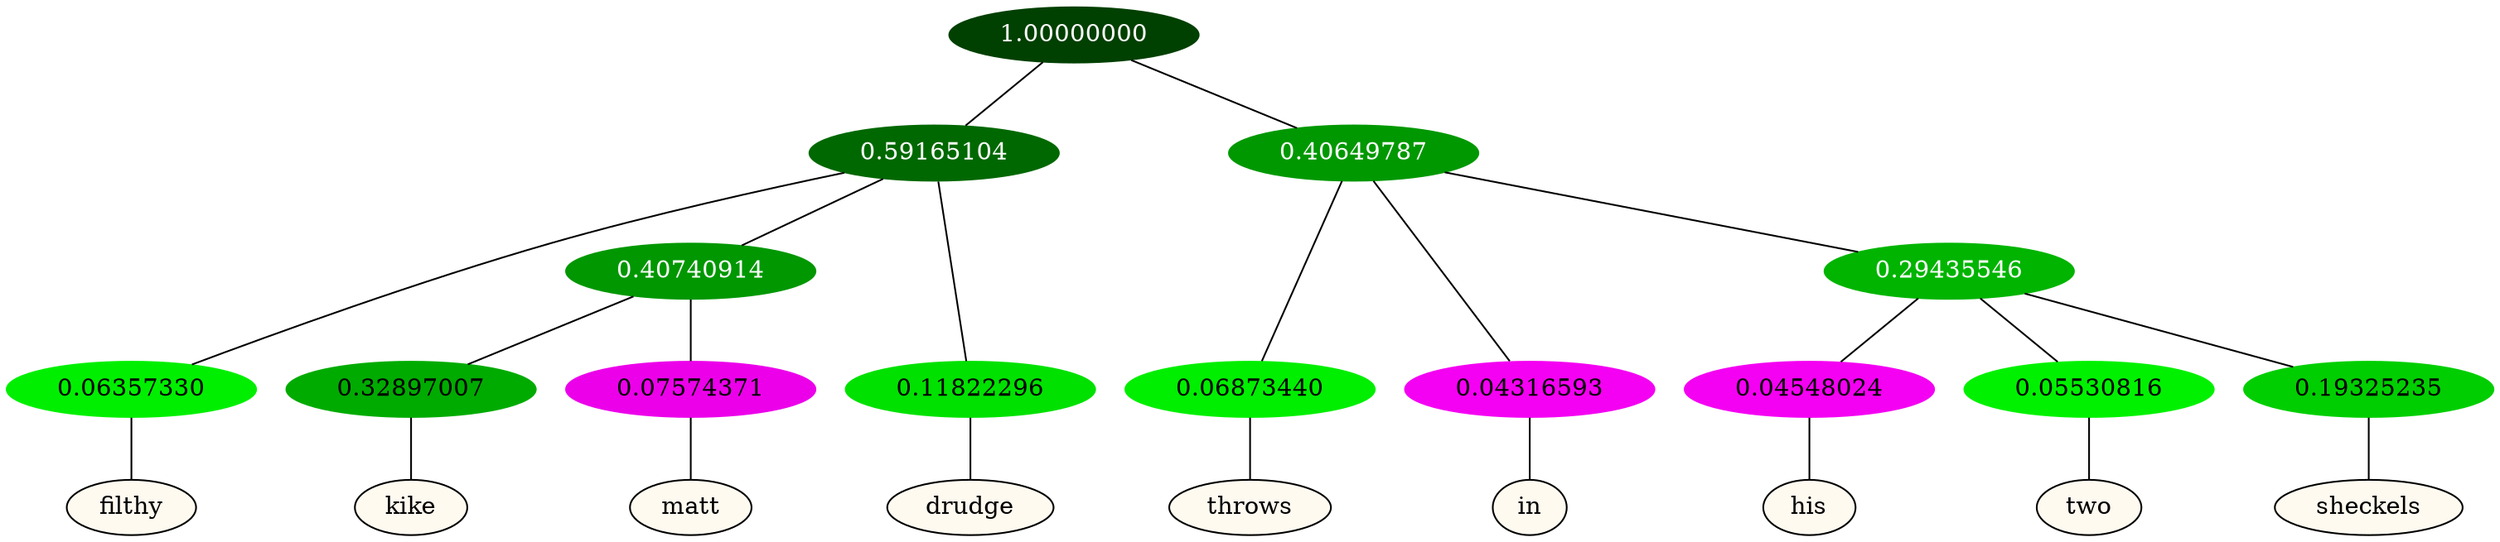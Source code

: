 graph {
	node [format=png height=0.15 nodesep=0.001 ordering=out overlap=prism overlap_scaling=0.01 ranksep=0.001 ratio=0.2 style=filled width=0.15]
	{
		rank=same
		a_w_3 [label=filthy color=black fillcolor=floralwhite style="filled,solid"]
		a_w_9 [label=kike color=black fillcolor=floralwhite style="filled,solid"]
		a_w_10 [label=matt color=black fillcolor=floralwhite style="filled,solid"]
		a_w_5 [label=drudge color=black fillcolor=floralwhite style="filled,solid"]
		a_w_6 [label=throws color=black fillcolor=floralwhite style="filled,solid"]
		a_w_7 [label=in color=black fillcolor=floralwhite style="filled,solid"]
		a_w_11 [label=his color=black fillcolor=floralwhite style="filled,solid"]
		a_w_12 [label=two color=black fillcolor=floralwhite style="filled,solid"]
		a_w_13 [label=sheckels color=black fillcolor=floralwhite style="filled,solid"]
	}
	a_n_3 -- a_w_3
	a_n_9 -- a_w_9
	a_n_10 -- a_w_10
	a_n_5 -- a_w_5
	a_n_6 -- a_w_6
	a_n_7 -- a_w_7
	a_n_11 -- a_w_11
	a_n_12 -- a_w_12
	a_n_13 -- a_w_13
	{
		rank=same
		a_n_3 [label=0.06357330 color="0.334 1.000 0.936" fontcolor=black]
		a_n_9 [label=0.32897007 color="0.334 1.000 0.671" fontcolor=black]
		a_n_10 [label=0.07574371 color="0.835 1.000 0.924" fontcolor=black]
		a_n_5 [label=0.11822296 color="0.334 1.000 0.882" fontcolor=black]
		a_n_6 [label=0.06873440 color="0.334 1.000 0.931" fontcolor=black]
		a_n_7 [label=0.04316593 color="0.835 1.000 0.957" fontcolor=black]
		a_n_11 [label=0.04548024 color="0.835 1.000 0.955" fontcolor=black]
		a_n_12 [label=0.05530816 color="0.334 1.000 0.945" fontcolor=black]
		a_n_13 [label=0.19325235 color="0.334 1.000 0.807" fontcolor=black]
	}
	a_n_0 [label=1.00000000 color="0.334 1.000 0.250" fontcolor=grey99]
	a_n_1 [label=0.59165104 color="0.334 1.000 0.408" fontcolor=grey99]
	a_n_0 -- a_n_1
	a_n_2 [label=0.40649787 color="0.334 1.000 0.594" fontcolor=grey99]
	a_n_0 -- a_n_2
	a_n_1 -- a_n_3
	a_n_4 [label=0.40740914 color="0.334 1.000 0.593" fontcolor=grey99]
	a_n_1 -- a_n_4
	a_n_1 -- a_n_5
	a_n_2 -- a_n_6
	a_n_2 -- a_n_7
	a_n_8 [label=0.29435546 color="0.334 1.000 0.706" fontcolor=grey99]
	a_n_2 -- a_n_8
	a_n_4 -- a_n_9
	a_n_4 -- a_n_10
	a_n_8 -- a_n_11
	a_n_8 -- a_n_12
	a_n_8 -- a_n_13
}
